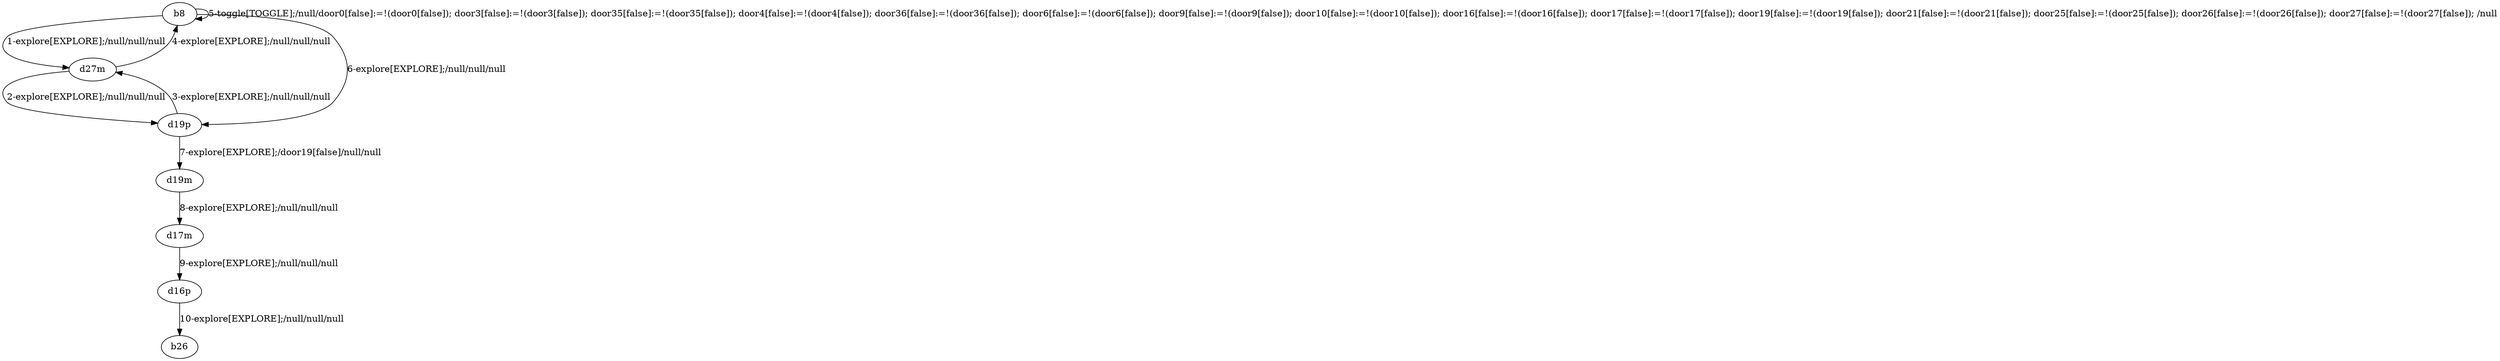 # Total number of goals covered by this test: 1
# d16p --> b26

digraph g {
"b8" -> "d27m" [label = "1-explore[EXPLORE];/null/null/null"];
"d27m" -> "d19p" [label = "2-explore[EXPLORE];/null/null/null"];
"d19p" -> "d27m" [label = "3-explore[EXPLORE];/null/null/null"];
"d27m" -> "b8" [label = "4-explore[EXPLORE];/null/null/null"];
"b8" -> "b8" [label = "5-toggle[TOGGLE];/null/door0[false]:=!(door0[false]); door3[false]:=!(door3[false]); door35[false]:=!(door35[false]); door4[false]:=!(door4[false]); door36[false]:=!(door36[false]); door6[false]:=!(door6[false]); door9[false]:=!(door9[false]); door10[false]:=!(door10[false]); door16[false]:=!(door16[false]); door17[false]:=!(door17[false]); door19[false]:=!(door19[false]); door21[false]:=!(door21[false]); door25[false]:=!(door25[false]); door26[false]:=!(door26[false]); door27[false]:=!(door27[false]); /null"];
"b8" -> "d19p" [label = "6-explore[EXPLORE];/null/null/null"];
"d19p" -> "d19m" [label = "7-explore[EXPLORE];/door19[false]/null/null"];
"d19m" -> "d17m" [label = "8-explore[EXPLORE];/null/null/null"];
"d17m" -> "d16p" [label = "9-explore[EXPLORE];/null/null/null"];
"d16p" -> "b26" [label = "10-explore[EXPLORE];/null/null/null"];
}